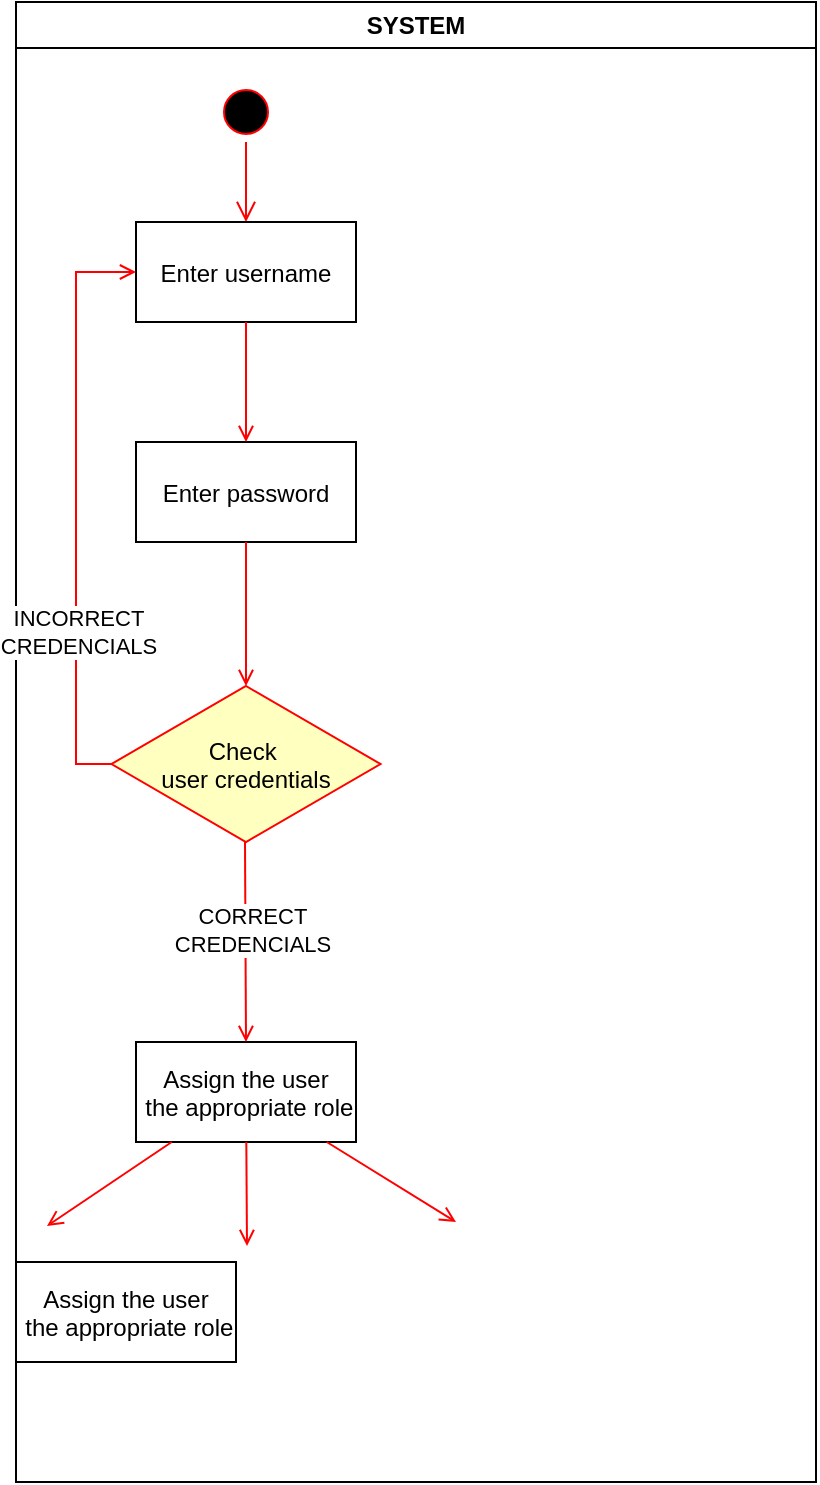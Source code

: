 <mxfile version="22.1.3" type="github">
  <diagram name="Page-1" id="e7e014a7-5840-1c2e-5031-d8a46d1fe8dd">
    <mxGraphModel dx="787" dy="569" grid="1" gridSize="10" guides="1" tooltips="1" connect="1" arrows="1" fold="1" page="1" pageScale="1" pageWidth="1169" pageHeight="826" background="none" math="0" shadow="0">
      <root>
        <mxCell id="0" />
        <mxCell id="1" parent="0" />
        <mxCell id="2" value="SYSTEM" style="swimlane;whiteSpace=wrap" parent="1" vertex="1">
          <mxGeometry x="410" y="40" width="400" height="740" as="geometry" />
        </mxCell>
        <mxCell id="5" value="" style="ellipse;shape=startState;fillColor=#000000;strokeColor=#ff0000;" parent="2" vertex="1">
          <mxGeometry x="100" y="40" width="30" height="30" as="geometry" />
        </mxCell>
        <mxCell id="6" value="" style="edgeStyle=elbowEdgeStyle;elbow=horizontal;verticalAlign=bottom;endArrow=open;endSize=8;strokeColor=#FF0000;endFill=1;rounded=0" parent="2" source="5" target="7" edge="1">
          <mxGeometry x="100" y="40" as="geometry">
            <mxPoint x="115" y="110" as="targetPoint" />
          </mxGeometry>
        </mxCell>
        <mxCell id="7" value="Enter username" style="" parent="2" vertex="1">
          <mxGeometry x="60" y="110" width="110" height="50" as="geometry" />
        </mxCell>
        <mxCell id="8" value="Enter password" style="" parent="2" vertex="1">
          <mxGeometry x="60" y="220" width="110" height="50" as="geometry" />
        </mxCell>
        <mxCell id="9" value="" style="endArrow=open;strokeColor=#FF0000;endFill=1;rounded=0" parent="2" source="7" target="8" edge="1">
          <mxGeometry relative="1" as="geometry" />
        </mxCell>
        <mxCell id="10" value="Assign the user&#xa; the appropriate role" style="" parent="2" vertex="1">
          <mxGeometry x="60" y="520" width="110" height="50" as="geometry" />
        </mxCell>
        <mxCell id="11" value="" style="endArrow=open;strokeColor=#FF0000;endFill=1;rounded=0" parent="2" source="jbMA10MFHVVsldIOurT2-41" edge="1">
          <mxGeometry relative="1" as="geometry">
            <mxPoint x="115.5" y="342" as="targetPoint" />
          </mxGeometry>
        </mxCell>
        <mxCell id="12" value="" style="edgeStyle=elbowEdgeStyle;elbow=horizontal;strokeColor=#FF0000;endArrow=open;endFill=1;rounded=0;exitX=0;exitY=0.5;exitDx=0;exitDy=0;" parent="2" source="jbMA10MFHVVsldIOurT2-41" target="7" edge="1">
          <mxGeometry width="100" height="100" relative="1" as="geometry">
            <mxPoint x="160" y="290" as="sourcePoint" />
            <mxPoint x="260" y="190" as="targetPoint" />
            <Array as="points">
              <mxPoint x="30" y="250" />
            </Array>
          </mxGeometry>
        </mxCell>
        <mxCell id="jbMA10MFHVVsldIOurT2-46" value="INCORRECT&lt;br&gt;CREDENCIALS" style="edgeLabel;html=1;align=center;verticalAlign=middle;resizable=0;points=[];" vertex="1" connectable="0" parent="12">
          <mxGeometry x="-0.423" y="-1" relative="1" as="geometry">
            <mxPoint as="offset" />
          </mxGeometry>
        </mxCell>
        <mxCell id="jbMA10MFHVVsldIOurT2-43" value="" style="endArrow=open;strokeColor=#FF0000;endFill=1;rounded=0" edge="1" parent="2" source="8" target="jbMA10MFHVVsldIOurT2-41">
          <mxGeometry relative="1" as="geometry">
            <mxPoint x="279.5" y="398" as="sourcePoint" />
            <mxPoint x="280" y="470" as="targetPoint" />
          </mxGeometry>
        </mxCell>
        <mxCell id="jbMA10MFHVVsldIOurT2-41" value="Check &#xa;user credentials" style="rhombus;fillColor=#ffffc0;strokeColor=#ff0000;" vertex="1" parent="2">
          <mxGeometry x="47.75" y="342" width="134.5" height="78" as="geometry" />
        </mxCell>
        <mxCell id="jbMA10MFHVVsldIOurT2-44" value="" style="endArrow=open;strokeColor=#FF0000;endFill=1;rounded=0;entryX=0.5;entryY=0;entryDx=0;entryDy=0;" edge="1" parent="2" target="10">
          <mxGeometry relative="1" as="geometry">
            <mxPoint x="114.5" y="420" as="sourcePoint" />
            <mxPoint x="114.5" y="492" as="targetPoint" />
          </mxGeometry>
        </mxCell>
        <mxCell id="jbMA10MFHVVsldIOurT2-47" value="Text" style="edgeLabel;html=1;align=center;verticalAlign=middle;resizable=0;points=[];" vertex="1" connectable="0" parent="jbMA10MFHVVsldIOurT2-44">
          <mxGeometry x="-0.064" y="2" relative="1" as="geometry">
            <mxPoint as="offset" />
          </mxGeometry>
        </mxCell>
        <mxCell id="jbMA10MFHVVsldIOurT2-48" value="CORRECT&lt;br&gt;CREDENCIALS" style="edgeLabel;html=1;align=center;verticalAlign=middle;resizable=0;points=[];" vertex="1" connectable="0" parent="jbMA10MFHVVsldIOurT2-44">
          <mxGeometry x="-0.128" y="3" relative="1" as="geometry">
            <mxPoint as="offset" />
          </mxGeometry>
        </mxCell>
        <mxCell id="jbMA10MFHVVsldIOurT2-50" value="" style="endArrow=open;strokeColor=#FF0000;endFill=1;rounded=0;" edge="1" parent="2" source="10">
          <mxGeometry relative="1" as="geometry">
            <mxPoint x="60" y="570" as="sourcePoint" />
            <mxPoint x="15.5" y="612" as="targetPoint" />
          </mxGeometry>
        </mxCell>
        <mxCell id="jbMA10MFHVVsldIOurT2-49" value="" style="endArrow=open;strokeColor=#FF0000;endFill=1;rounded=0" edge="1" parent="2" source="10">
          <mxGeometry relative="1" as="geometry">
            <mxPoint x="114" y="570" as="sourcePoint" />
            <mxPoint x="115.5" y="622" as="targetPoint" />
          </mxGeometry>
        </mxCell>
        <mxCell id="jbMA10MFHVVsldIOurT2-52" value="Assign the user&#xa; the appropriate role" style="" vertex="1" parent="2">
          <mxGeometry y="630" width="110" height="50" as="geometry" />
        </mxCell>
        <mxCell id="20" value="" style="endArrow=open;strokeColor=#FF0000;endFill=1;rounded=0" parent="1" source="10" edge="1">
          <mxGeometry relative="1" as="geometry">
            <mxPoint x="630" y="650" as="targetPoint" />
          </mxGeometry>
        </mxCell>
      </root>
    </mxGraphModel>
  </diagram>
</mxfile>
